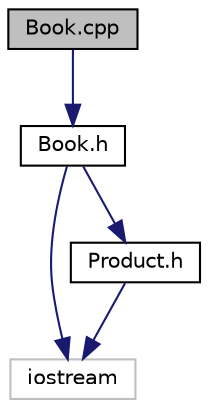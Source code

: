 digraph "Book.cpp"
{
  edge [fontname="Helvetica",fontsize="10",labelfontname="Helvetica",labelfontsize="10"];
  node [fontname="Helvetica",fontsize="10",shape=record];
  Node1 [label="Book.cpp",height=0.2,width=0.4,color="black", fillcolor="grey75", style="filled", fontcolor="black"];
  Node1 -> Node2 [color="midnightblue",fontsize="10",style="solid"];
  Node2 [label="Book.h",height=0.2,width=0.4,color="black", fillcolor="white", style="filled",URL="$Book_8h.html",tooltip="This file declares Book class. "];
  Node2 -> Node3 [color="midnightblue",fontsize="10",style="solid"];
  Node3 [label="iostream",height=0.2,width=0.4,color="grey75", fillcolor="white", style="filled"];
  Node2 -> Node4 [color="midnightblue",fontsize="10",style="solid"];
  Node4 [label="Product.h",height=0.2,width=0.4,color="black", fillcolor="white", style="filled",URL="$Product_8h_source.html"];
  Node4 -> Node3 [color="midnightblue",fontsize="10",style="solid"];
}
